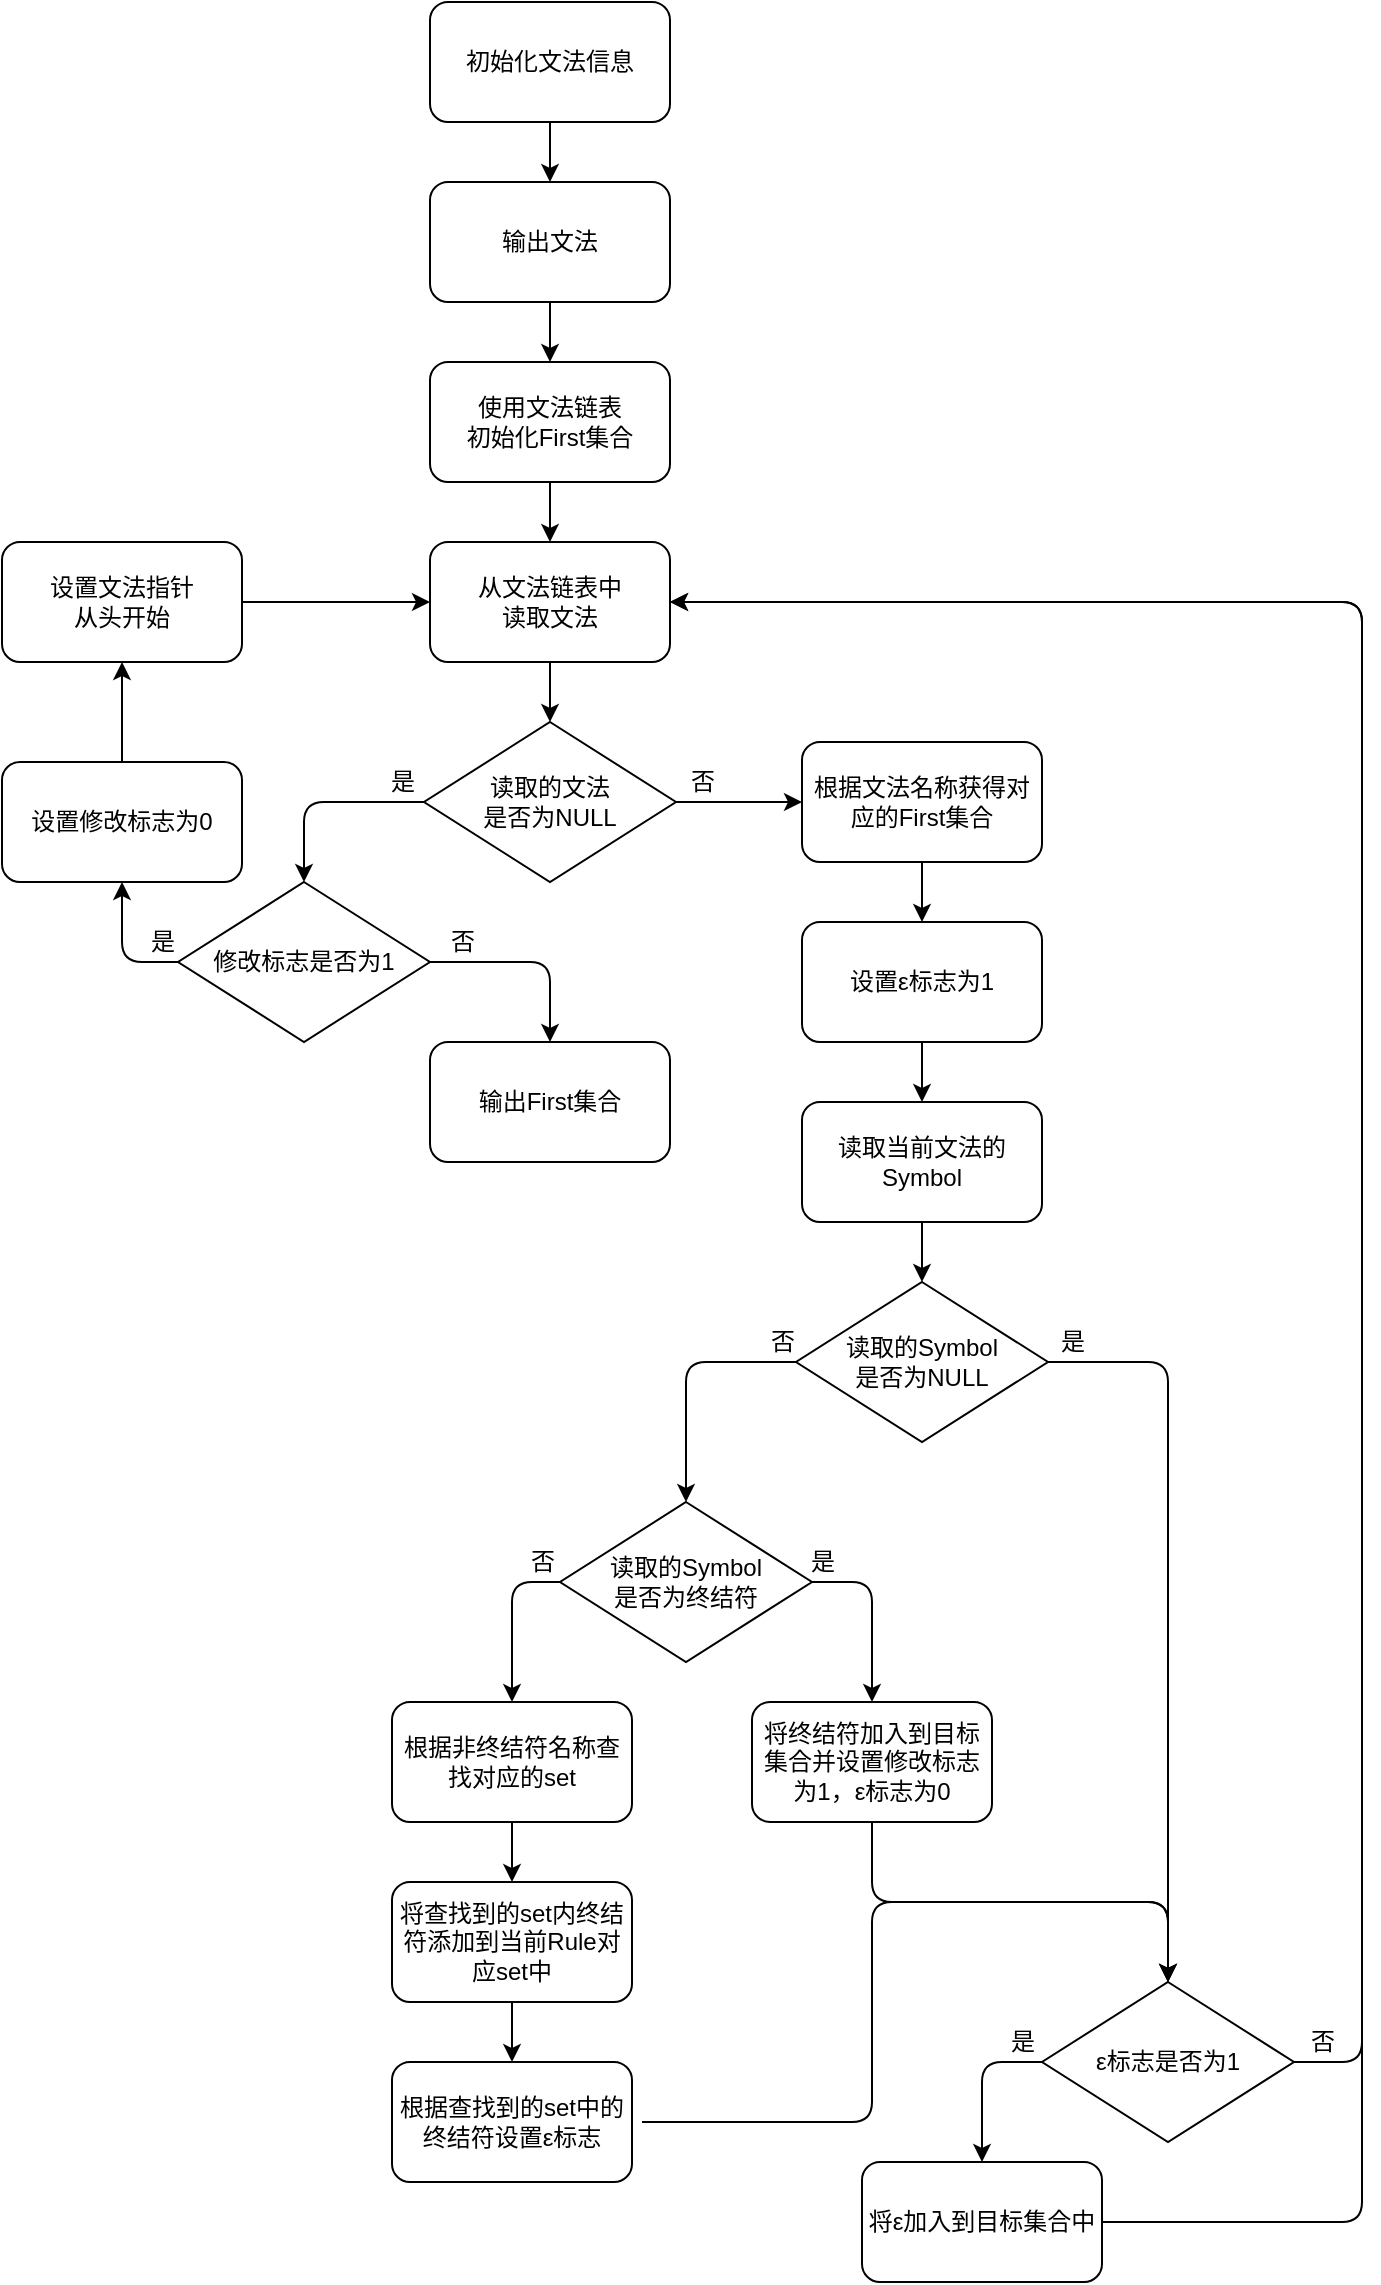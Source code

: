 <mxfile version="13.10.0" type="embed">
    <diagram id="EIPTD5SPlD4lboslBMxT" name="第 1 页">
        <mxGraphModel dx="1468" dy="874" grid="1" gridSize="10" guides="1" tooltips="1" connect="1" arrows="1" fold="1" page="1" pageScale="1" pageWidth="827" pageHeight="1169" math="0" shadow="0">
            <root>
                <mxCell id="0"/>
                <mxCell id="1" parent="0"/>
                <mxCell id="4" value="" style="edgeStyle=orthogonalEdgeStyle;rounded=0;orthogonalLoop=1;jettySize=auto;html=1;" edge="1" parent="1" source="2" target="3">
                    <mxGeometry relative="1" as="geometry"/>
                </mxCell>
                <mxCell id="2" value="初始化文法信息" style="rounded=1;whiteSpace=wrap;html=1;" vertex="1" parent="1">
                    <mxGeometry x="294" y="20" width="120" height="60" as="geometry"/>
                </mxCell>
                <mxCell id="28" value="" style="edgeStyle=orthogonalEdgeStyle;rounded=0;orthogonalLoop=1;jettySize=auto;html=1;" edge="1" parent="1" source="3" target="8">
                    <mxGeometry relative="1" as="geometry"/>
                </mxCell>
                <mxCell id="3" value="输出文法" style="rounded=1;whiteSpace=wrap;html=1;" vertex="1" parent="1">
                    <mxGeometry x="294" y="110" width="120" height="60" as="geometry"/>
                </mxCell>
                <mxCell id="27" value="" style="edgeStyle=orthogonalEdgeStyle;rounded=0;orthogonalLoop=1;jettySize=auto;html=1;" edge="1" parent="1" source="8" target="9">
                    <mxGeometry relative="1" as="geometry"/>
                </mxCell>
                <mxCell id="8" value="使用文法链表&lt;br&gt;初始化First集合" style="rounded=1;whiteSpace=wrap;html=1;" vertex="1" parent="1">
                    <mxGeometry x="294" y="200" width="120" height="60" as="geometry"/>
                </mxCell>
                <mxCell id="9" value="从文法链表中&lt;br&gt;读取文法" style="rounded=1;whiteSpace=wrap;html=1;" vertex="1" parent="1">
                    <mxGeometry x="294" y="290" width="120" height="60" as="geometry"/>
                </mxCell>
                <mxCell id="34" value="" style="edgeStyle=orthogonalEdgeStyle;rounded=0;orthogonalLoop=1;jettySize=auto;html=1;" edge="1" parent="1" source="10" target="33">
                    <mxGeometry relative="1" as="geometry"/>
                </mxCell>
                <mxCell id="10" value="读取的文法&lt;br&gt;是否为NULL" style="rhombus;whiteSpace=wrap;html=1;" vertex="1" parent="1">
                    <mxGeometry x="291" y="380" width="126" height="80" as="geometry"/>
                </mxCell>
                <mxCell id="12" value="修改标志是否为1" style="rhombus;whiteSpace=wrap;html=1;" vertex="1" parent="1">
                    <mxGeometry x="168" y="460" width="126" height="80" as="geometry"/>
                </mxCell>
                <mxCell id="13" value="" style="endArrow=classic;html=1;exitX=0;exitY=0.5;exitDx=0;exitDy=0;entryX=0.5;entryY=0;entryDx=0;entryDy=0;" edge="1" parent="1" source="10" target="12">
                    <mxGeometry width="50" height="50" relative="1" as="geometry">
                        <mxPoint x="350" y="460" as="sourcePoint"/>
                        <mxPoint x="400" y="410" as="targetPoint"/>
                        <Array as="points">
                            <mxPoint x="231" y="420"/>
                        </Array>
                    </mxGeometry>
                </mxCell>
                <mxCell id="14" value="是" style="text;html=1;align=center;verticalAlign=middle;resizable=0;points=[];autosize=1;" vertex="1" parent="1">
                    <mxGeometry x="265" y="400" width="30" height="20" as="geometry"/>
                </mxCell>
                <mxCell id="16" value="设置修改标志为0" style="rounded=1;whiteSpace=wrap;html=1;" vertex="1" parent="1">
                    <mxGeometry x="80" y="400" width="120" height="60" as="geometry"/>
                </mxCell>
                <mxCell id="17" value="" style="endArrow=classic;html=1;exitX=0;exitY=0.5;exitDx=0;exitDy=0;entryX=0.5;entryY=1;entryDx=0;entryDy=0;" edge="1" parent="1" source="12" target="16">
                    <mxGeometry width="50" height="50" relative="1" as="geometry">
                        <mxPoint x="350" y="370" as="sourcePoint"/>
                        <mxPoint x="400" y="320" as="targetPoint"/>
                        <Array as="points">
                            <mxPoint x="140" y="500"/>
                        </Array>
                    </mxGeometry>
                </mxCell>
                <mxCell id="18" value="是" style="text;html=1;align=center;verticalAlign=middle;resizable=0;points=[];autosize=1;" vertex="1" parent="1">
                    <mxGeometry x="145" y="480" width="30" height="20" as="geometry"/>
                </mxCell>
                <mxCell id="29" value="" style="edgeStyle=orthogonalEdgeStyle;rounded=0;orthogonalLoop=1;jettySize=auto;html=1;" edge="1" parent="1" source="20" target="9">
                    <mxGeometry relative="1" as="geometry"/>
                </mxCell>
                <mxCell id="20" value="设置文法指针&lt;br&gt;从头开始" style="rounded=1;whiteSpace=wrap;html=1;" vertex="1" parent="1">
                    <mxGeometry x="80" y="290" width="120" height="60" as="geometry"/>
                </mxCell>
                <mxCell id="21" value="" style="endArrow=classic;html=1;exitX=0.5;exitY=0;exitDx=0;exitDy=0;entryX=0.5;entryY=1;entryDx=0;entryDy=0;" edge="1" parent="1" source="16" target="20">
                    <mxGeometry width="50" height="50" relative="1" as="geometry">
                        <mxPoint x="350" y="370" as="sourcePoint"/>
                        <mxPoint x="400" y="320" as="targetPoint"/>
                    </mxGeometry>
                </mxCell>
                <mxCell id="23" value="输出First集合" style="rounded=1;whiteSpace=wrap;html=1;" vertex="1" parent="1">
                    <mxGeometry x="294" y="540" width="120" height="60" as="geometry"/>
                </mxCell>
                <mxCell id="24" value="" style="endArrow=classic;html=1;exitX=1;exitY=0.5;exitDx=0;exitDy=0;entryX=0.5;entryY=0;entryDx=0;entryDy=0;" edge="1" parent="1" source="12" target="23">
                    <mxGeometry width="50" height="50" relative="1" as="geometry">
                        <mxPoint x="350" y="540" as="sourcePoint"/>
                        <mxPoint x="400" y="490" as="targetPoint"/>
                        <Array as="points">
                            <mxPoint x="354" y="500"/>
                        </Array>
                    </mxGeometry>
                </mxCell>
                <mxCell id="25" value="否" style="text;html=1;align=center;verticalAlign=middle;resizable=0;points=[];autosize=1;" vertex="1" parent="1">
                    <mxGeometry x="295" y="480" width="30" height="20" as="geometry"/>
                </mxCell>
                <mxCell id="26" value="" style="endArrow=classic;html=1;exitX=0.5;exitY=1;exitDx=0;exitDy=0;entryX=0.5;entryY=0;entryDx=0;entryDy=0;" edge="1" parent="1" source="9" target="10">
                    <mxGeometry width="50" height="50" relative="1" as="geometry">
                        <mxPoint x="350" y="370" as="sourcePoint"/>
                        <mxPoint x="400" y="320" as="targetPoint"/>
                    </mxGeometry>
                </mxCell>
                <mxCell id="41" value="" style="edgeStyle=orthogonalEdgeStyle;rounded=0;orthogonalLoop=1;jettySize=auto;html=1;" edge="1" parent="1" source="33" target="40">
                    <mxGeometry relative="1" as="geometry"/>
                </mxCell>
                <mxCell id="33" value="根据文法名称获得对应的First集合" style="rounded=1;whiteSpace=wrap;html=1;" vertex="1" parent="1">
                    <mxGeometry x="480" y="390" width="120" height="60" as="geometry"/>
                </mxCell>
                <mxCell id="35" value="否" style="text;html=1;align=center;verticalAlign=middle;resizable=0;points=[];autosize=1;" vertex="1" parent="1">
                    <mxGeometry x="415" y="400" width="30" height="20" as="geometry"/>
                </mxCell>
                <mxCell id="39" value="" style="edgeStyle=orthogonalEdgeStyle;rounded=0;orthogonalLoop=1;jettySize=auto;html=1;" edge="1" parent="1" source="36" target="38">
                    <mxGeometry relative="1" as="geometry"/>
                </mxCell>
                <mxCell id="36" value="读取当前文法的Symbol" style="rounded=1;whiteSpace=wrap;html=1;" vertex="1" parent="1">
                    <mxGeometry x="480" y="570" width="120" height="60" as="geometry"/>
                </mxCell>
                <mxCell id="38" value="读取的Symbol&lt;br&gt;是否为NULL" style="rhombus;whiteSpace=wrap;html=1;" vertex="1" parent="1">
                    <mxGeometry x="477" y="660" width="126" height="80" as="geometry"/>
                </mxCell>
                <mxCell id="42" value="" style="edgeStyle=orthogonalEdgeStyle;rounded=0;orthogonalLoop=1;jettySize=auto;html=1;" edge="1" parent="1" source="40" target="36">
                    <mxGeometry relative="1" as="geometry"/>
                </mxCell>
                <mxCell id="40" value="设置ε标志为1" style="rounded=1;whiteSpace=wrap;html=1;" vertex="1" parent="1">
                    <mxGeometry x="480" y="480" width="120" height="60" as="geometry"/>
                </mxCell>
                <mxCell id="50" value="ε标志是否为1" style="rhombus;whiteSpace=wrap;html=1;" vertex="1" parent="1">
                    <mxGeometry x="600" y="1010" width="126" height="80" as="geometry"/>
                </mxCell>
                <mxCell id="51" value="" style="endArrow=classic;html=1;exitX=1;exitY=0.5;exitDx=0;exitDy=0;entryX=0.5;entryY=0;entryDx=0;entryDy=0;" edge="1" parent="1" source="38" target="50">
                    <mxGeometry width="50" height="50" relative="1" as="geometry">
                        <mxPoint x="390" y="640" as="sourcePoint"/>
                        <mxPoint x="440" y="590" as="targetPoint"/>
                        <Array as="points">
                            <mxPoint x="663" y="700"/>
                        </Array>
                    </mxGeometry>
                </mxCell>
                <mxCell id="52" value="是" style="text;html=1;align=center;verticalAlign=middle;resizable=0;points=[];autosize=1;" vertex="1" parent="1">
                    <mxGeometry x="600" y="680" width="30" height="20" as="geometry"/>
                </mxCell>
                <mxCell id="58" value="" style="endArrow=classic;html=1;exitX=1;exitY=0.5;exitDx=0;exitDy=0;entryX=1;entryY=0.5;entryDx=0;entryDy=0;" edge="1" parent="1" source="50" target="9">
                    <mxGeometry width="50" height="50" relative="1" as="geometry">
                        <mxPoint x="830" y="1020" as="sourcePoint"/>
                        <mxPoint x="830" y="320" as="targetPoint"/>
                        <Array as="points">
                            <mxPoint x="760" y="1050"/>
                            <mxPoint x="760" y="320"/>
                        </Array>
                    </mxGeometry>
                </mxCell>
                <mxCell id="59" value="否" style="text;html=1;align=center;verticalAlign=middle;resizable=0;points=[];autosize=1;" vertex="1" parent="1">
                    <mxGeometry x="455" y="680" width="30" height="20" as="geometry"/>
                </mxCell>
                <mxCell id="60" value="读取的Symbol&lt;br&gt;是否为终结符" style="rhombus;whiteSpace=wrap;html=1;" vertex="1" parent="1">
                    <mxGeometry x="359" y="770" width="126" height="80" as="geometry"/>
                </mxCell>
                <mxCell id="61" value="" style="endArrow=classic;html=1;exitX=0;exitY=0.5;exitDx=0;exitDy=0;entryX=0.5;entryY=0;entryDx=0;entryDy=0;" edge="1" parent="1" source="38" target="60">
                    <mxGeometry width="50" height="50" relative="1" as="geometry">
                        <mxPoint x="440" y="730" as="sourcePoint"/>
                        <mxPoint x="490" y="680" as="targetPoint"/>
                        <Array as="points">
                            <mxPoint x="422" y="700"/>
                        </Array>
                    </mxGeometry>
                </mxCell>
                <mxCell id="63" value="将终结符加入到目标集合并设置修改标志为1，ε标志为0" style="rounded=1;whiteSpace=wrap;html=1;" vertex="1" parent="1">
                    <mxGeometry x="455" y="870" width="120" height="60" as="geometry"/>
                </mxCell>
                <mxCell id="64" value="" style="endArrow=classic;html=1;exitX=1;exitY=0.5;exitDx=0;exitDy=0;entryX=0.5;entryY=0;entryDx=0;entryDy=0;" edge="1" parent="1" source="60" target="63">
                    <mxGeometry width="50" height="50" relative="1" as="geometry">
                        <mxPoint x="440" y="890" as="sourcePoint"/>
                        <mxPoint x="490" y="840" as="targetPoint"/>
                        <Array as="points">
                            <mxPoint x="515" y="810"/>
                        </Array>
                    </mxGeometry>
                </mxCell>
                <mxCell id="65" value="是" style="text;html=1;align=center;verticalAlign=middle;resizable=0;points=[];autosize=1;" vertex="1" parent="1">
                    <mxGeometry x="475" y="790" width="30" height="20" as="geometry"/>
                </mxCell>
                <mxCell id="69" value="" style="edgeStyle=orthogonalEdgeStyle;rounded=0;orthogonalLoop=1;jettySize=auto;html=1;" edge="1" parent="1" source="66" target="68">
                    <mxGeometry relative="1" as="geometry"/>
                </mxCell>
                <mxCell id="66" value="根据非终结符名称查找对应的set" style="rounded=1;whiteSpace=wrap;html=1;" vertex="1" parent="1">
                    <mxGeometry x="275" y="870" width="120" height="60" as="geometry"/>
                </mxCell>
                <mxCell id="67" value="" style="endArrow=classic;html=1;exitX=0;exitY=0.5;exitDx=0;exitDy=0;entryX=0.5;entryY=0;entryDx=0;entryDy=0;" edge="1" parent="1" source="60" target="66">
                    <mxGeometry width="50" height="50" relative="1" as="geometry">
                        <mxPoint x="440" y="890" as="sourcePoint"/>
                        <mxPoint x="490" y="840" as="targetPoint"/>
                        <Array as="points">
                            <mxPoint x="335" y="810"/>
                        </Array>
                    </mxGeometry>
                </mxCell>
                <mxCell id="71" value="" style="edgeStyle=orthogonalEdgeStyle;rounded=0;orthogonalLoop=1;jettySize=auto;html=1;" edge="1" parent="1" source="68" target="70">
                    <mxGeometry relative="1" as="geometry"/>
                </mxCell>
                <mxCell id="68" value="将查找到的set内终结符添加到当前Rule对应set中" style="rounded=1;whiteSpace=wrap;html=1;" vertex="1" parent="1">
                    <mxGeometry x="275" y="960" width="120" height="60" as="geometry"/>
                </mxCell>
                <mxCell id="70" value="根据查找到的set中的终结符设置ε标志" style="rounded=1;whiteSpace=wrap;html=1;" vertex="1" parent="1">
                    <mxGeometry x="275" y="1050" width="120" height="60" as="geometry"/>
                </mxCell>
                <mxCell id="73" value="" style="endArrow=classic;html=1;exitX=1;exitY=0.5;exitDx=0;exitDy=0;entryX=0.5;entryY=0;entryDx=0;entryDy=0;" edge="1" parent="1" target="50">
                    <mxGeometry width="50" height="50" relative="1" as="geometry">
                        <mxPoint x="400" y="1080" as="sourcePoint"/>
                        <mxPoint x="660" y="1010" as="targetPoint"/>
                        <Array as="points">
                            <mxPoint x="515" y="1080"/>
                            <mxPoint x="515" y="970"/>
                            <mxPoint x="663" y="970"/>
                        </Array>
                    </mxGeometry>
                </mxCell>
                <mxCell id="74" value="" style="endArrow=classic;html=1;exitX=0.5;exitY=1;exitDx=0;exitDy=0;entryX=0.5;entryY=0;entryDx=0;entryDy=0;" edge="1" parent="1" source="63" target="50">
                    <mxGeometry width="50" height="50" relative="1" as="geometry">
                        <mxPoint x="610" y="980" as="sourcePoint"/>
                        <mxPoint x="660" y="930" as="targetPoint"/>
                        <Array as="points">
                            <mxPoint x="515" y="970"/>
                            <mxPoint x="663" y="970"/>
                        </Array>
                    </mxGeometry>
                </mxCell>
                <mxCell id="75" value="将ε加入到目标集合中" style="rounded=1;whiteSpace=wrap;html=1;" vertex="1" parent="1">
                    <mxGeometry x="510" y="1100" width="120" height="60" as="geometry"/>
                </mxCell>
                <mxCell id="76" value="" style="endArrow=classic;html=1;exitX=0;exitY=0.5;exitDx=0;exitDy=0;entryX=0.5;entryY=0;entryDx=0;entryDy=0;" edge="1" parent="1" source="50" target="75">
                    <mxGeometry width="50" height="50" relative="1" as="geometry">
                        <mxPoint x="610" y="1150" as="sourcePoint"/>
                        <mxPoint x="660" y="1100" as="targetPoint"/>
                        <Array as="points">
                            <mxPoint x="570" y="1050"/>
                        </Array>
                    </mxGeometry>
                </mxCell>
                <mxCell id="78" value="是" style="text;html=1;align=center;verticalAlign=middle;resizable=0;points=[];autosize=1;" vertex="1" parent="1">
                    <mxGeometry x="575" y="1030" width="30" height="20" as="geometry"/>
                </mxCell>
                <mxCell id="80" value="否" style="text;html=1;align=center;verticalAlign=middle;resizable=0;points=[];autosize=1;" vertex="1" parent="1">
                    <mxGeometry x="725" y="1030" width="30" height="20" as="geometry"/>
                </mxCell>
                <mxCell id="81" value="" style="endArrow=classic;html=1;exitX=1;exitY=0.5;exitDx=0;exitDy=0;entryX=1;entryY=0.5;entryDx=0;entryDy=0;" edge="1" parent="1" source="75" target="9">
                    <mxGeometry width="50" height="50" relative="1" as="geometry">
                        <mxPoint x="610" y="1230" as="sourcePoint"/>
                        <mxPoint x="770" y="1070" as="targetPoint"/>
                        <Array as="points">
                            <mxPoint x="760" y="1130"/>
                            <mxPoint x="760" y="320"/>
                        </Array>
                    </mxGeometry>
                </mxCell>
                <mxCell id="82" value="否" style="text;html=1;align=center;verticalAlign=middle;resizable=0;points=[];autosize=1;" vertex="1" parent="1">
                    <mxGeometry x="335" y="790" width="30" height="20" as="geometry"/>
                </mxCell>
            </root>
        </mxGraphModel>
    </diagram>
</mxfile>